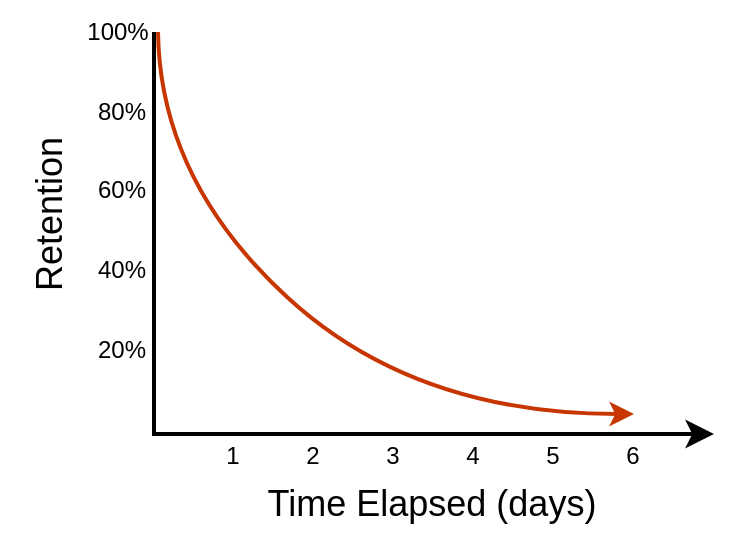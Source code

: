 <mxfile>
    <diagram id="XIPZtrjyiBXyDsU7HRqW" name="Page-1">
        <mxGraphModel dx="555" dy="249" grid="1" gridSize="10" guides="1" tooltips="1" connect="1" arrows="1" fold="1" page="1" pageScale="1" pageWidth="413" pageHeight="291" math="0" shadow="0">
            <root>
                <mxCell id="0"/>
                <mxCell id="1" parent="0"/>
                <mxCell id="37" value="" style="rounded=0;whiteSpace=wrap;html=1;strokeColor=none;" parent="1" vertex="1">
                    <mxGeometry x="20" y="10" width="370" height="270" as="geometry"/>
                </mxCell>
                <mxCell id="3" value="" style="endArrow=none;html=1;strokeWidth=2;strokeColor=none;endFill=0;" parent="1" edge="1">
                    <mxGeometry width="50" height="50" relative="1" as="geometry">
                        <mxPoint x="97" y="227" as="sourcePoint"/>
                        <mxPoint x="97" y="27" as="targetPoint"/>
                    </mxGeometry>
                </mxCell>
                <mxCell id="5" value="" style="edgeStyle=segmentEdgeStyle;endArrow=classic;html=1;curved=0;rounded=0;endSize=8;startSize=8;strokeWidth=2;" parent="1" edge="1">
                    <mxGeometry width="50" height="50" relative="1" as="geometry">
                        <mxPoint x="97" y="26" as="sourcePoint"/>
                        <mxPoint x="377" y="227" as="targetPoint"/>
                        <Array as="points">
                            <mxPoint x="97" y="227"/>
                        </Array>
                    </mxGeometry>
                </mxCell>
                <mxCell id="7" value="" style="curved=1;endArrow=classic;html=1;strokeWidth=2;fillColor=#fa6800;strokeColor=#C73500;exitX=1;exitY=0.5;exitDx=0;exitDy=0;" parent="1" edge="1" source="27">
                    <mxGeometry width="50" height="50" relative="1" as="geometry">
                        <mxPoint x="107" y="27" as="sourcePoint"/>
                        <mxPoint x="337" y="217" as="targetPoint"/>
                        <Array as="points">
                            <mxPoint x="100" y="100"/>
                            <mxPoint x="227" y="217"/>
                        </Array>
                    </mxGeometry>
                </mxCell>
                <mxCell id="21" value="Retention" style="text;html=1;strokeColor=none;fillColor=none;align=center;verticalAlign=middle;whiteSpace=wrap;rounded=0;direction=east;rotation=-90;fontSize=18;" parent="1" vertex="1">
                    <mxGeometry y="102" width="90" height="30" as="geometry"/>
                </mxCell>
                <mxCell id="22" value="Time Elapsed (days)" style="text;html=1;strokeColor=none;fillColor=none;align=center;verticalAlign=middle;whiteSpace=wrap;rounded=0;direction=east;rotation=0;fontSize=18;" parent="1" vertex="1">
                    <mxGeometry x="106" y="247" width="260" height="30" as="geometry"/>
                </mxCell>
                <mxCell id="23" value="20%" style="text;html=1;strokeColor=none;fillColor=none;align=center;verticalAlign=middle;whiteSpace=wrap;rounded=0;fontSize=12;" parent="1" vertex="1">
                    <mxGeometry x="66" y="173" width="30" height="24" as="geometry"/>
                </mxCell>
                <mxCell id="24" value="40%" style="text;html=1;strokeColor=none;fillColor=none;align=center;verticalAlign=middle;whiteSpace=wrap;rounded=0;fontSize=12;" parent="1" vertex="1">
                    <mxGeometry x="66" y="133" width="30" height="24" as="geometry"/>
                </mxCell>
                <mxCell id="25" value="60%" style="text;html=1;strokeColor=none;fillColor=none;align=center;verticalAlign=middle;whiteSpace=wrap;rounded=0;fontSize=12;" parent="1" vertex="1">
                    <mxGeometry x="66" y="93" width="30" height="24" as="geometry"/>
                </mxCell>
                <mxCell id="26" value="80%" style="text;html=1;strokeColor=none;fillColor=none;align=center;verticalAlign=middle;whiteSpace=wrap;rounded=0;fontSize=12;" parent="1" vertex="1">
                    <mxGeometry x="66" y="54" width="30" height="24" as="geometry"/>
                </mxCell>
                <mxCell id="27" value="100%" style="text;html=1;strokeColor=none;fillColor=none;align=center;verticalAlign=middle;whiteSpace=wrap;rounded=0;fontSize=12;" parent="1" vertex="1">
                    <mxGeometry x="59" y="14" width="40" height="24" as="geometry"/>
                </mxCell>
                <mxCell id="28" value="1" style="text;html=1;strokeColor=none;fillColor=none;align=center;verticalAlign=middle;whiteSpace=wrap;rounded=0;fontSize=12;" parent="1" vertex="1">
                    <mxGeometry x="130" y="228" width="13" height="20" as="geometry"/>
                </mxCell>
                <mxCell id="29" value="2" style="text;html=1;strokeColor=none;fillColor=none;align=center;verticalAlign=middle;whiteSpace=wrap;rounded=0;fontSize=12;" parent="1" vertex="1">
                    <mxGeometry x="170" y="228" width="13" height="20" as="geometry"/>
                </mxCell>
                <mxCell id="30" value="3" style="text;html=1;strokeColor=none;fillColor=none;align=center;verticalAlign=middle;whiteSpace=wrap;rounded=0;fontSize=12;" parent="1" vertex="1">
                    <mxGeometry x="210" y="228" width="13" height="20" as="geometry"/>
                </mxCell>
                <mxCell id="34" value="4" style="text;html=1;strokeColor=none;fillColor=none;align=center;verticalAlign=middle;whiteSpace=wrap;rounded=0;fontSize=12;" parent="1" vertex="1">
                    <mxGeometry x="250" y="228" width="13" height="20" as="geometry"/>
                </mxCell>
                <mxCell id="35" value="5" style="text;html=1;strokeColor=none;fillColor=none;align=center;verticalAlign=middle;whiteSpace=wrap;rounded=0;fontSize=12;" parent="1" vertex="1">
                    <mxGeometry x="290" y="228" width="13" height="20" as="geometry"/>
                </mxCell>
                <mxCell id="36" value="6" style="text;html=1;strokeColor=none;fillColor=none;align=center;verticalAlign=middle;whiteSpace=wrap;rounded=0;fontSize=12;" parent="1" vertex="1">
                    <mxGeometry x="330" y="228" width="13" height="20" as="geometry"/>
                </mxCell>
            </root>
        </mxGraphModel>
    </diagram>
</mxfile>